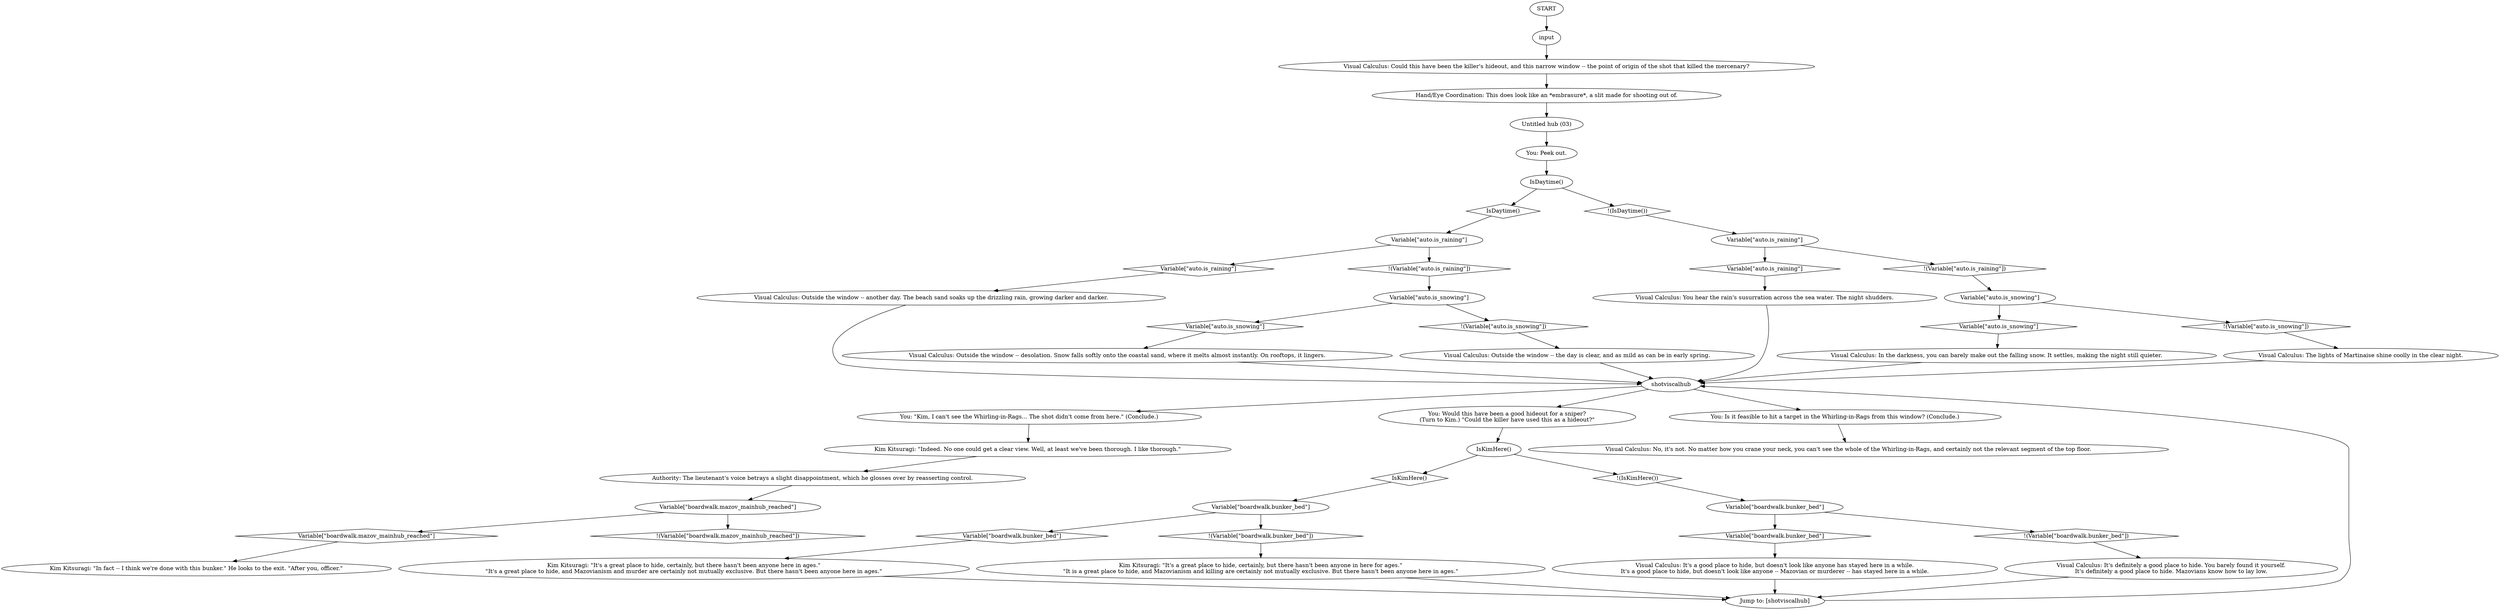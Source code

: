 # LAIR ORB / shot viscal
# You decide that the shot that killed the merc couldn't have come from this bunker.
# ==================================================
digraph G {
	  0 [label="START"];
	  1 [label="input"];
	  2 [label="Visual Calculus: The lights of Martinaise shine coolly in the clear night."];
	  3 [label="Kim Kitsuragi: \"It's a great place to hide, certainly, but there hasn't been anyone in here for ages.\"\n\"It is a great place to hide, and Mazovianism and killing are certainly not mutually exclusive. But there hasn't been anyone here in ages.\""];
	  4 [label="Visual Calculus: Outside the window -- the day is clear, and as mild as can be in early spring."];
	  5 [label="Hand/Eye Coordination: This does look like an *embrasure*, a slit made for shooting out of."];
	  6 [label="Visual Calculus: No, it's not. No matter how you crane your neck, you can't see the whole of the Whirling-in-Rags, and certainly not the relevant segment of the top floor."];
	  7 [label="Authority: The lieutenant's voice betrays a slight disappointment, which he glosses over by reasserting control."];
	  8 [label="Variable[\"auto.is_raining\"]"];
	  9 [label="Variable[\"auto.is_raining\"]", shape=diamond];
	  10 [label="!(Variable[\"auto.is_raining\"])", shape=diamond];
	  11 [label="Kim Kitsuragi: \"Indeed. No one could get a clear view. Well, at least we've been thorough. I like thorough.\""];
	  12 [label="shotviscalhub"];
	  13 [label="Variable[\"boardwalk.bunker_bed\"]"];
	  14 [label="Variable[\"boardwalk.bunker_bed\"]", shape=diamond];
	  15 [label="!(Variable[\"boardwalk.bunker_bed\"])", shape=diamond];
	  16 [label="Kim Kitsuragi: \"It's a great place to hide, certainly, but there hasn't been anyone here in ages.\"\n\"It's a great place to hide, and Mazovianism and murder are certainly not mutually exclusive. But there hasn't been anyone here in ages.\""];
	  17 [label="Kim Kitsuragi: \"In fact -- I think we're done with this bunker.\" He looks to the exit. \"After you, officer.\""];
	  18 [label="Untitled hub (03)"];
	  19 [label="Visual Calculus: In the darkness, you can barely make out the falling snow. It settles, making the night still quieter."];
	  20 [label="Variable[\"boardwalk.mazov_mainhub_reached\"]"];
	  21 [label="Variable[\"boardwalk.mazov_mainhub_reached\"]", shape=diamond];
	  22 [label="!(Variable[\"boardwalk.mazov_mainhub_reached\"])", shape=diamond];
	  23 [label="IsDaytime()"];
	  24 [label="IsDaytime()", shape=diamond];
	  25 [label="!(IsDaytime())", shape=diamond];
	  26 [label="Visual Calculus: Outside the window -- another day. The beach sand soaks up the drizzling rain, growing darker and darker."];
	  27 [label="Jump to: [shotviscalhub]"];
	  28 [label="Variable[\"auto.is_raining\"]"];
	  29 [label="Variable[\"auto.is_raining\"]", shape=diamond];
	  30 [label="!(Variable[\"auto.is_raining\"])", shape=diamond];
	  31 [label="Visual Calculus: It's definitely a good place to hide. You barely found it yourself.\nIt's definitely a good place to hide. Mazovians know how to lay low."];
	  32 [label="Visual Calculus: Outside the window -- desolation. Snow falls softly onto the coastal sand, where it melts almost instantly. On rooftops, it lingers."];
	  33 [label="Variable[\"auto.is_snowing\"]"];
	  34 [label="Variable[\"auto.is_snowing\"]", shape=diamond];
	  35 [label="!(Variable[\"auto.is_snowing\"])", shape=diamond];
	  36 [label="You: Peek out."];
	  37 [label="Visual Calculus: You hear the rain's susurration across the sea water. The night shudders."];
	  38 [label="You: \"Kim, I can't see the Whirling-in-Rags... The shot didn't come from here.\" (Conclude.)"];
	  39 [label="You: Would this have been a good hideout for a sniper?\n(Turn to Kim.) \"Could the killer have used this as a hideout?\""];
	  41 [label="Visual Calculus: It's a good place to hide, but doesn't look like anyone has stayed here in a while.\nIt's a good place to hide, but doesn't look like anyone -- Mazovian or murderer -- has stayed here in a while."];
	  42 [label="IsKimHere()"];
	  43 [label="IsKimHere()", shape=diamond];
	  44 [label="!(IsKimHere())", shape=diamond];
	  45 [label="You: Is it feasible to hit a target in the Whirling-in-Rags from this window? (Conclude.)"];
	  46 [label="Visual Calculus: Could this have been the killer's hideout, and this narrow window -- the point of origin of the shot that killed the mercenary?"];
	  47 [label="Variable[\"auto.is_snowing\"]"];
	  48 [label="Variable[\"auto.is_snowing\"]", shape=diamond];
	  49 [label="!(Variable[\"auto.is_snowing\"])", shape=diamond];
	  50 [label="Variable[\"boardwalk.bunker_bed\"]"];
	  51 [label="Variable[\"boardwalk.bunker_bed\"]", shape=diamond];
	  52 [label="!(Variable[\"boardwalk.bunker_bed\"])", shape=diamond];
	  0 -> 1
	  1 -> 46
	  2 -> 12
	  3 -> 27
	  4 -> 12
	  5 -> 18
	  7 -> 20
	  8 -> 9
	  8 -> 10
	  9 -> 37
	  10 -> 33
	  11 -> 7
	  12 -> 45
	  12 -> 38
	  12 -> 39
	  13 -> 14
	  13 -> 15
	  14 -> 16
	  15 -> 3
	  16 -> 27
	  18 -> 36
	  19 -> 12
	  20 -> 21
	  20 -> 22
	  21 -> 17
	  23 -> 24
	  23 -> 25
	  24 -> 28
	  25 -> 8
	  26 -> 12
	  27 -> 12
	  28 -> 29
	  28 -> 30
	  29 -> 26
	  30 -> 47
	  31 -> 27
	  32 -> 12
	  33 -> 34
	  33 -> 35
	  34 -> 19
	  35 -> 2
	  36 -> 23
	  37 -> 12
	  38 -> 11
	  39 -> 42
	  41 -> 27
	  42 -> 43
	  42 -> 44
	  43 -> 13
	  44 -> 50
	  45 -> 6
	  46 -> 5
	  47 -> 48
	  47 -> 49
	  48 -> 32
	  49 -> 4
	  50 -> 51
	  50 -> 52
	  51 -> 41
	  52 -> 31
}


